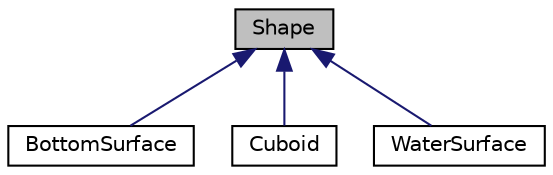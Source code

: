 digraph "Shape"
{
  edge [fontname="Helvetica",fontsize="10",labelfontname="Helvetica",labelfontsize="10"];
  node [fontname="Helvetica",fontsize="10",shape=record];
  Node0 [label="Shape",height=0.2,width=0.4,color="black", fillcolor="grey75", style="filled", fontcolor="black"];
  Node0 -> Node1 [dir="back",color="midnightblue",fontsize="10",style="solid",fontname="Helvetica"];
  Node1 [label="BottomSurface",height=0.2,width=0.4,color="black", fillcolor="white", style="filled",URL="$class_bottom_surface.html"];
  Node0 -> Node2 [dir="back",color="midnightblue",fontsize="10",style="solid",fontname="Helvetica"];
  Node2 [label="Cuboid",height=0.2,width=0.4,color="black", fillcolor="white", style="filled",URL="$class_cuboid.html"];
  Node0 -> Node3 [dir="back",color="midnightblue",fontsize="10",style="solid",fontname="Helvetica"];
  Node3 [label="WaterSurface",height=0.2,width=0.4,color="black", fillcolor="white", style="filled",URL="$class_water_surface.html"];
}
